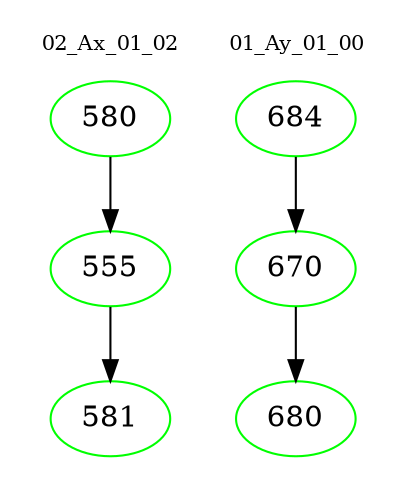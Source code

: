 digraph{
subgraph cluster_0 {
color = white
label = "02_Ax_01_02";
fontsize=10;
T0_580 [label="580", color="green"]
T0_580 -> T0_555 [color="black"]
T0_555 [label="555", color="green"]
T0_555 -> T0_581 [color="black"]
T0_581 [label="581", color="green"]
}
subgraph cluster_1 {
color = white
label = "01_Ay_01_00";
fontsize=10;
T1_684 [label="684", color="green"]
T1_684 -> T1_670 [color="black"]
T1_670 [label="670", color="green"]
T1_670 -> T1_680 [color="black"]
T1_680 [label="680", color="green"]
}
}
